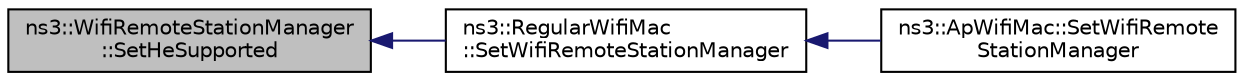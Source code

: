 digraph "ns3::WifiRemoteStationManager::SetHeSupported"
{
  edge [fontname="Helvetica",fontsize="10",labelfontname="Helvetica",labelfontsize="10"];
  node [fontname="Helvetica",fontsize="10",shape=record];
  rankdir="LR";
  Node1 [label="ns3::WifiRemoteStationManager\l::SetHeSupported",height=0.2,width=0.4,color="black", fillcolor="grey75", style="filled", fontcolor="black"];
  Node1 -> Node2 [dir="back",color="midnightblue",fontsize="10",style="solid"];
  Node2 [label="ns3::RegularWifiMac\l::SetWifiRemoteStationManager",height=0.2,width=0.4,color="black", fillcolor="white", style="filled",URL="$df/db9/classns3_1_1RegularWifiMac.html#a78959718cd1c3543063f991f9d5eb61b"];
  Node2 -> Node3 [dir="back",color="midnightblue",fontsize="10",style="solid"];
  Node3 [label="ns3::ApWifiMac::SetWifiRemote\lStationManager",height=0.2,width=0.4,color="black", fillcolor="white", style="filled",URL="$d0/d51/classns3_1_1ApWifiMac.html#ae3c3d4faab6d3a50f7a776cc493a5465"];
}

